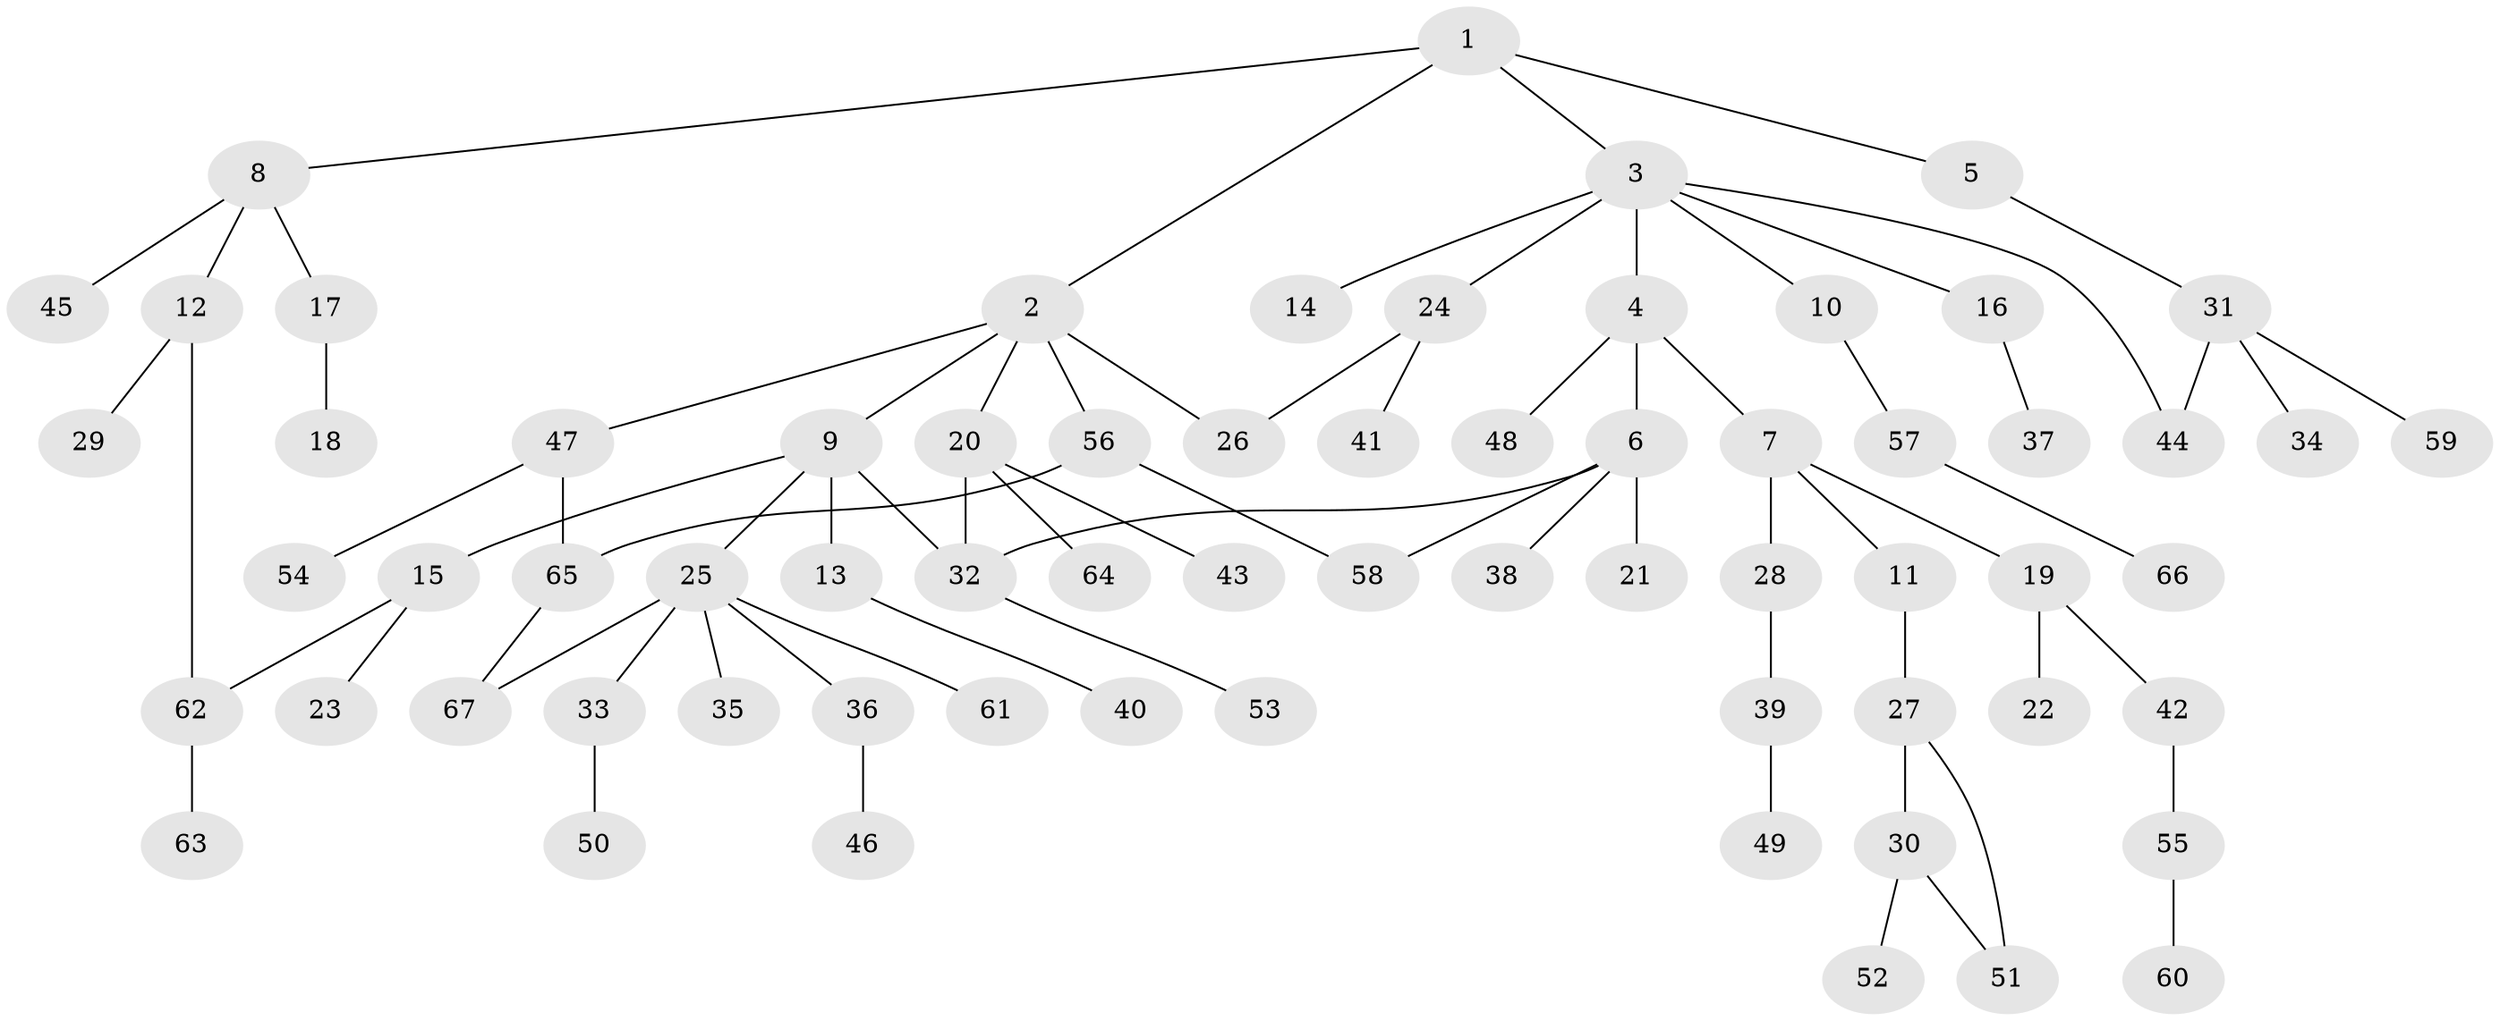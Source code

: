 // coarse degree distribution, {4: 0.0851063829787234, 6: 0.0425531914893617, 3: 0.1276595744680851, 2: 0.40425531914893614, 5: 0.0425531914893617, 1: 0.2978723404255319}
// Generated by graph-tools (version 1.1) at 2025/49/03/04/25 22:49:13]
// undirected, 67 vertices, 75 edges
graph export_dot {
  node [color=gray90,style=filled];
  1;
  2;
  3;
  4;
  5;
  6;
  7;
  8;
  9;
  10;
  11;
  12;
  13;
  14;
  15;
  16;
  17;
  18;
  19;
  20;
  21;
  22;
  23;
  24;
  25;
  26;
  27;
  28;
  29;
  30;
  31;
  32;
  33;
  34;
  35;
  36;
  37;
  38;
  39;
  40;
  41;
  42;
  43;
  44;
  45;
  46;
  47;
  48;
  49;
  50;
  51;
  52;
  53;
  54;
  55;
  56;
  57;
  58;
  59;
  60;
  61;
  62;
  63;
  64;
  65;
  66;
  67;
  1 -- 2;
  1 -- 3;
  1 -- 5;
  1 -- 8;
  2 -- 9;
  2 -- 20;
  2 -- 26;
  2 -- 47;
  2 -- 56;
  3 -- 4;
  3 -- 10;
  3 -- 14;
  3 -- 16;
  3 -- 24;
  3 -- 44;
  4 -- 6;
  4 -- 7;
  4 -- 48;
  5 -- 31;
  6 -- 21;
  6 -- 38;
  6 -- 58;
  6 -- 32;
  7 -- 11;
  7 -- 19;
  7 -- 28;
  8 -- 12;
  8 -- 17;
  8 -- 45;
  9 -- 13;
  9 -- 15;
  9 -- 25;
  9 -- 32;
  10 -- 57;
  11 -- 27;
  12 -- 29;
  12 -- 62;
  13 -- 40;
  15 -- 23;
  15 -- 62;
  16 -- 37;
  17 -- 18;
  19 -- 22;
  19 -- 42;
  20 -- 32;
  20 -- 43;
  20 -- 64;
  24 -- 41;
  24 -- 26;
  25 -- 33;
  25 -- 35;
  25 -- 36;
  25 -- 61;
  25 -- 67;
  27 -- 30;
  27 -- 51;
  28 -- 39;
  30 -- 52;
  30 -- 51;
  31 -- 34;
  31 -- 44;
  31 -- 59;
  32 -- 53;
  33 -- 50;
  36 -- 46;
  39 -- 49;
  42 -- 55;
  47 -- 54;
  47 -- 65;
  55 -- 60;
  56 -- 65;
  56 -- 58;
  57 -- 66;
  62 -- 63;
  65 -- 67;
}
